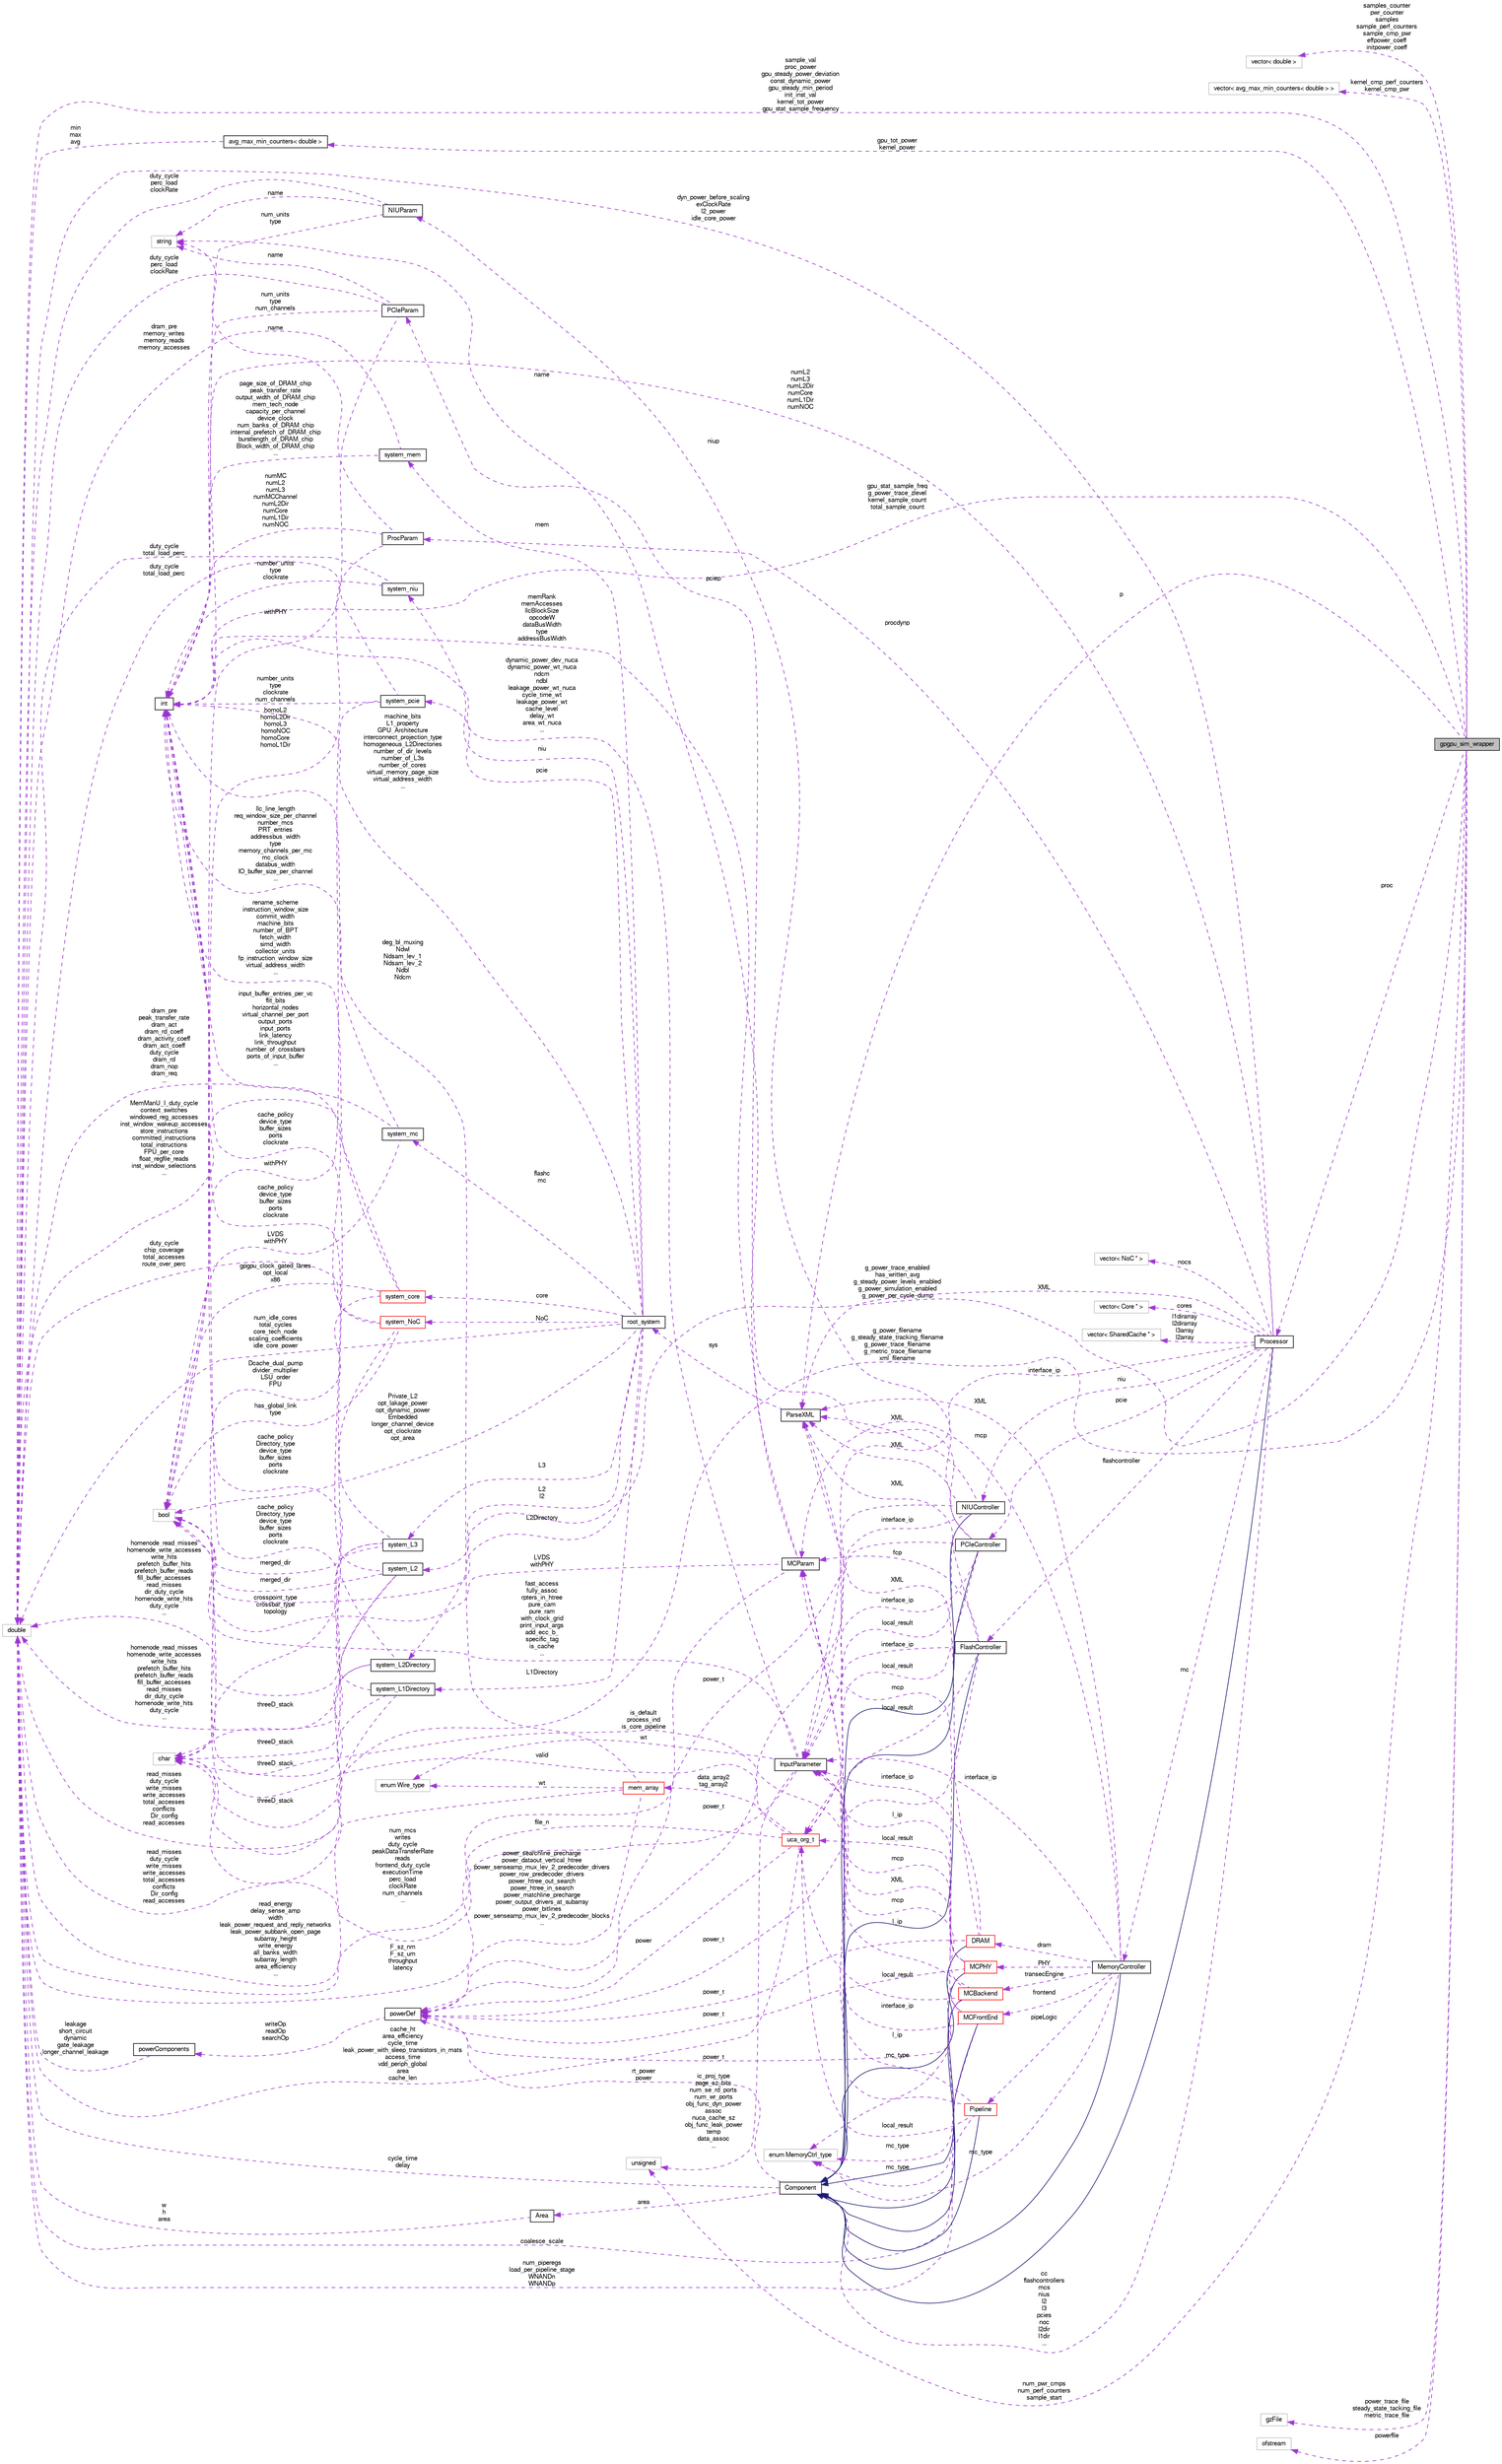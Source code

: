 digraph G
{
  bgcolor="transparent";
  edge [fontname="FreeSans",fontsize="10",labelfontname="FreeSans",labelfontsize="10"];
  node [fontname="FreeSans",fontsize="10",shape=record];
  rankdir=LR;
  Node1 [label="gpgpu_sim_wrapper",height=0.2,width=0.4,color="black", fillcolor="grey75", style="filled" fontcolor="black"];
  Node2 -> Node1 [dir=back,color="darkorchid3",fontsize="10",style="dashed",label="samples_counter\npwr_counter\nsamples\nsample_perf_counters\nsample_cmp_pwr\neffpower_coeff\ninitpower_coeff",fontname="FreeSans"];
  Node2 [label="vector\< double \>",height=0.2,width=0.4,color="grey75"];
  Node3 -> Node1 [dir=back,color="darkorchid3",fontsize="10",style="dashed",label="kernel_cmp_perf_counters\nkernel_cmp_pwr",fontname="FreeSans"];
  Node3 [label="vector\< avg_max_min_counters\< double \> \>",height=0.2,width=0.4,color="grey75"];
  Node4 -> Node1 [dir=back,color="darkorchid3",fontsize="10",style="dashed",label="sample_val\nproc_power\ngpu_steady_power_deviation\nconst_dynamic_power\ngpu_steady_min_period\ninit_inst_val\nkernel_tot_power\ngpu_stat_sample_frequency",fontname="FreeSans"];
  Node4 [label="double",height=0.2,width=0.4,color="grey75"];
  Node5 -> Node1 [dir=back,color="darkorchid3",fontsize="10",style="dashed",label="g_power_filename\ng_steady_state_tracking_filename\ng_power_trace_filename\ng_metric_trace_filename\nxml_filename",fontname="FreeSans"];
  Node5 [label="char",height=0.2,width=0.4,color="grey75"];
  Node6 -> Node1 [dir=back,color="darkorchid3",fontsize="10",style="dashed",label="gpu_tot_power\nkernel_power",fontname="FreeSans"];
  Node6 [label="avg_max_min_counters\< double \>",height=0.2,width=0.4,color="black",URL="$structavg__max__min__counters.html"];
  Node4 -> Node6 [dir=back,color="darkorchid3",fontsize="10",style="dashed",label="min\nmax\navg",fontname="FreeSans"];
  Node7 -> Node1 [dir=back,color="darkorchid3",fontsize="10",style="dashed",label="gpu_stat_sample_freq\ng_power_trace_zlevel\nkernel_sample_count\ntotal_sample_count",fontname="FreeSans"];
  Node7 [label="int",height=0.2,width=0.4,color="black",URL="$classint.html"];
  Node8 -> Node1 [dir=back,color="darkorchid3",fontsize="10",style="dashed",label="g_power_trace_enabled\nhas_written_avg\ng_steady_power_levels_enabled\ng_power_simulation_enabled\ng_power_per_cycle_dump",fontname="FreeSans"];
  Node8 [label="bool",height=0.2,width=0.4,color="grey75"];
  Node9 -> Node1 [dir=back,color="darkorchid3",fontsize="10",style="dashed",label="proc",fontname="FreeSans"];
  Node9 [label="Processor",height=0.2,width=0.4,color="black",URL="$classProcessor.html"];
  Node10 -> Node9 [dir=back,color="midnightblue",fontsize="10",style="solid",fontname="FreeSans"];
  Node10 [label="Component",height=0.2,width=0.4,color="black",URL="$classComponent.html"];
  Node4 -> Node10 [dir=back,color="darkorchid3",fontsize="10",style="dashed",label="cycle_time\ndelay",fontname="FreeSans"];
  Node11 -> Node10 [dir=back,color="darkorchid3",fontsize="10",style="dashed",label="rt_power\npower",fontname="FreeSans"];
  Node11 [label="powerDef",height=0.2,width=0.4,color="black",URL="$classpowerDef.html"];
  Node12 -> Node11 [dir=back,color="darkorchid3",fontsize="10",style="dashed",label="writeOp\nreadOp\nsearchOp",fontname="FreeSans"];
  Node12 [label="powerComponents",height=0.2,width=0.4,color="black",URL="$classpowerComponents.html"];
  Node4 -> Node12 [dir=back,color="darkorchid3",fontsize="10",style="dashed",label="leakage\nshort_circuit\ndynamic\ngate_leakage\nlonger_channel_leakage",fontname="FreeSans"];
  Node13 -> Node10 [dir=back,color="darkorchid3",fontsize="10",style="dashed",label="area",fontname="FreeSans"];
  Node13 [label="Area",height=0.2,width=0.4,color="black",URL="$classArea.html"];
  Node4 -> Node13 [dir=back,color="darkorchid3",fontsize="10",style="dashed",label="w\nh\narea",fontname="FreeSans"];
  Node14 -> Node9 [dir=back,color="darkorchid3",fontsize="10",style="dashed",label="flashcontroller",fontname="FreeSans"];
  Node14 [label="FlashController",height=0.2,width=0.4,color="black",URL="$classFlashController.html"];
  Node10 -> Node14 [dir=back,color="midnightblue",fontsize="10",style="solid",fontname="FreeSans"];
  Node15 -> Node14 [dir=back,color="darkorchid3",fontsize="10",style="dashed",label="local_result",fontname="FreeSans"];
  Node15 [label="uca_org_t",height=0.2,width=0.4,color="red",URL="$classuca__org__t.html"];
  Node4 -> Node15 [dir=back,color="darkorchid3",fontsize="10",style="dashed",label="cache_ht\narea_efficiency\ncycle_time\nleak_power_with_sleep_transistors_in_mats\naccess_time\nvdd_periph_global\narea\ncache_len",fontname="FreeSans"];
  Node5 -> Node15 [dir=back,color="darkorchid3",fontsize="10",style="dashed",label="file_n",fontname="FreeSans"];
  Node11 -> Node15 [dir=back,color="darkorchid3",fontsize="10",style="dashed",label="power",fontname="FreeSans"];
  Node16 -> Node15 [dir=back,color="darkorchid3",fontsize="10",style="dashed",label="data_array2\ntag_array2",fontname="FreeSans"];
  Node16 [label="mem_array",height=0.2,width=0.4,color="red",URL="$classmem__array.html"];
  Node4 -> Node16 [dir=back,color="darkorchid3",fontsize="10",style="dashed",label="read_energy\ndelay_sense_amp\nwidth\nleak_power_request_and_reply_networks\nleak_power_subbank_open_page\nsubarray_height\nwrite_energy\nall_banks_width\nsubarray_length\narea_efficiency\n...",fontname="FreeSans"];
  Node11 -> Node16 [dir=back,color="darkorchid3",fontsize="10",style="dashed",label="power_searchline_precharge\npower_dataout_vertical_htree\npower_senseamp_mux_lev_2_predecoder_drivers\npower_row_predecoder_drivers\npower_htree_out_search\npower_htree_in_search\npower_matchline_precharge\npower_output_drivers_at_subarray\npower_bitlines\npower_senseamp_mux_lev_2_predecoder_blocks\n...",fontname="FreeSans"];
  Node7 -> Node16 [dir=back,color="darkorchid3",fontsize="10",style="dashed",label="deg_bl_muxing\nNdwl\nNdsam_lev_1\nNdsam_lev_2\nNdbl\nNdcm",fontname="FreeSans"];
  Node17 -> Node16 [dir=back,color="darkorchid3",fontsize="10",style="dashed",label="wt",fontname="FreeSans"];
  Node17 [label="enum Wire_type",height=0.2,width=0.4,color="grey75"];
  Node8 -> Node15 [dir=back,color="darkorchid3",fontsize="10",style="dashed",label="valid",fontname="FreeSans"];
  Node11 -> Node14 [dir=back,color="darkorchid3",fontsize="10",style="dashed",label="power_t",fontname="FreeSans"];
  Node18 -> Node14 [dir=back,color="darkorchid3",fontsize="10",style="dashed",label="fcp",fontname="FreeSans"];
  Node18 [label="MCParam",height=0.2,width=0.4,color="black",URL="$classMCParam.html"];
  Node4 -> Node18 [dir=back,color="darkorchid3",fontsize="10",style="dashed",label="num_mcs\nwrites\nduty_cycle\npeakDataTransferRate\nreads\nfrontend_duty_cycle\nexecutionTime\nperc_load\nclockRate\nnum_channels\n...",fontname="FreeSans"];
  Node19 -> Node18 [dir=back,color="darkorchid3",fontsize="10",style="dashed",label="name",fontname="FreeSans"];
  Node19 [label="string",height=0.2,width=0.4,color="grey75"];
  Node7 -> Node18 [dir=back,color="darkorchid3",fontsize="10",style="dashed",label="memRank\nmemAccesses\nllcBlockSize\nopcodeW\ndataBusWidth\ntype\naddressBusWidth",fontname="FreeSans"];
  Node8 -> Node18 [dir=back,color="darkorchid3",fontsize="10",style="dashed",label="LVDS\nwithPHY",fontname="FreeSans"];
  Node20 -> Node14 [dir=back,color="darkorchid3",fontsize="10",style="dashed",label="interface_ip",fontname="FreeSans"];
  Node20 [label="InputParameter",height=0.2,width=0.4,color="black",URL="$classInputParameter.html"];
  Node4 -> Node20 [dir=back,color="darkorchid3",fontsize="10",style="dashed",label="F_sz_nm\nF_sz_um\nthroughput\nlatency",fontname="FreeSans"];
  Node7 -> Node20 [dir=back,color="darkorchid3",fontsize="10",style="dashed",label="dynamic_power_dev_nuca\ndynamic_power_wt_nuca\nndcm\nndbl\nleakage_power_wt_nuca\ncycle_time_wt\nleakage_power_wt\ncache_level\ndelay_wt\narea_wt_nuca\n...",fontname="FreeSans"];
  Node8 -> Node20 [dir=back,color="darkorchid3",fontsize="10",style="dashed",label="fast_access\nfully_assoc\nrpters_in_htree\npure_cam\npure_ram\nwith_clock_grid\nprint_input_args\nadd_ecc_b_\nspecific_tag\nis_cache\n...",fontname="FreeSans"];
  Node17 -> Node20 [dir=back,color="darkorchid3",fontsize="10",style="dashed",label="wt",fontname="FreeSans"];
  Node21 -> Node20 [dir=back,color="darkorchid3",fontsize="10",style="dashed",label="ic_proj_type\npage_sz_bits\nnum_se_rd_ports\nnum_wr_ports\nobj_func_dyn_power\nassoc\nnuca_cache_sz\nobj_func_leak_power\ntemp\ndata_assoc\n...",fontname="FreeSans"];
  Node21 [label="unsigned",height=0.2,width=0.4,color="grey75"];
  Node22 -> Node14 [dir=back,color="darkorchid3",fontsize="10",style="dashed",label="XML",fontname="FreeSans"];
  Node22 [label="ParseXML",height=0.2,width=0.4,color="black",URL="$classParseXML.html"];
  Node23 -> Node22 [dir=back,color="darkorchid3",fontsize="10",style="dashed",label="sys",fontname="FreeSans"];
  Node23 [label="root_system",height=0.2,width=0.4,color="black",URL="$structroot__system.html"];
  Node24 -> Node23 [dir=back,color="darkorchid3",fontsize="10",style="dashed",label="L2\nl2",fontname="FreeSans"];
  Node24 [label="system_L2",height=0.2,width=0.4,color="black",URL="$structsystem__L2.html"];
  Node4 -> Node24 [dir=back,color="darkorchid3",fontsize="10",style="dashed",label="homenode_read_misses\nhomenode_write_accesses\nwrite_hits\nprefetch_buffer_hits\nprefetch_buffer_reads\nfill_buffer_accesses\nread_misses\ndir_duty_cycle\nhomenode_write_hits\nduty_cycle\n...",fontname="FreeSans"];
  Node5 -> Node24 [dir=back,color="darkorchid3",fontsize="10",style="dashed",label="threeD_stack",fontname="FreeSans"];
  Node7 -> Node24 [dir=back,color="darkorchid3",fontsize="10",style="dashed",label="cache_policy\ndevice_type\nbuffer_sizes\nports\nclockrate",fontname="FreeSans"];
  Node8 -> Node24 [dir=back,color="darkorchid3",fontsize="10",style="dashed",label="merged_dir",fontname="FreeSans"];
  Node25 -> Node23 [dir=back,color="darkorchid3",fontsize="10",style="dashed",label="L3",fontname="FreeSans"];
  Node25 [label="system_L3",height=0.2,width=0.4,color="black",URL="$structsystem__L3.html"];
  Node4 -> Node25 [dir=back,color="darkorchid3",fontsize="10",style="dashed",label="homenode_read_misses\nhomenode_write_accesses\nwrite_hits\nprefetch_buffer_hits\nprefetch_buffer_reads\nfill_buffer_accesses\nread_misses\ndir_duty_cycle\nhomenode_write_hits\nduty_cycle\n...",fontname="FreeSans"];
  Node5 -> Node25 [dir=back,color="darkorchid3",fontsize="10",style="dashed",label="threeD_stack",fontname="FreeSans"];
  Node7 -> Node25 [dir=back,color="darkorchid3",fontsize="10",style="dashed",label="cache_policy\ndevice_type\nbuffer_sizes\nports\nclockrate",fontname="FreeSans"];
  Node8 -> Node25 [dir=back,color="darkorchid3",fontsize="10",style="dashed",label="merged_dir",fontname="FreeSans"];
  Node4 -> Node23 [dir=back,color="darkorchid3",fontsize="10",style="dashed",label="num_idle_cores\ntotal_cycles\ncore_tech_node\nscaling_coefficients\nidle_core_power",fontname="FreeSans"];
  Node26 -> Node23 [dir=back,color="darkorchid3",fontsize="10",style="dashed",label="L2Directory",fontname="FreeSans"];
  Node26 [label="system_L2Directory",height=0.2,width=0.4,color="black",URL="$structsystem__L2Directory.html"];
  Node4 -> Node26 [dir=back,color="darkorchid3",fontsize="10",style="dashed",label="read_misses\nduty_cycle\nwrite_misses\nwrite_accesses\ntotal_accesses\nconflicts\nDir_config\nread_accesses",fontname="FreeSans"];
  Node5 -> Node26 [dir=back,color="darkorchid3",fontsize="10",style="dashed",label="threeD_stack",fontname="FreeSans"];
  Node7 -> Node26 [dir=back,color="darkorchid3",fontsize="10",style="dashed",label="cache_policy\nDirectory_type\ndevice_type\nbuffer_sizes\nports\nclockrate",fontname="FreeSans"];
  Node27 -> Node23 [dir=back,color="darkorchid3",fontsize="10",style="dashed",label="flashc\nmc",fontname="FreeSans"];
  Node27 [label="system_mc",height=0.2,width=0.4,color="black",URL="$structsystem__mc.html"];
  Node4 -> Node27 [dir=back,color="darkorchid3",fontsize="10",style="dashed",label="dram_pre\npeak_transfer_rate\ndram_act\ndram_rd_coeff\ndram_activity_coeff\ndram_act_coeff\nduty_cycle\ndram_rd\ndram_nop\ndram_req\n...",fontname="FreeSans"];
  Node7 -> Node27 [dir=back,color="darkorchid3",fontsize="10",style="dashed",label="llc_line_length\nreq_window_size_per_channel\nnumber_mcs\nPRT_entries\naddressbus_width\ntype\nmemory_channels_per_mc\nmc_clock\ndatabus_width\nIO_buffer_size_per_channel\n...",fontname="FreeSans"];
  Node8 -> Node27 [dir=back,color="darkorchid3",fontsize="10",style="dashed",label="LVDS\nwithPHY",fontname="FreeSans"];
  Node28 -> Node23 [dir=back,color="darkorchid3",fontsize="10",style="dashed",label="mem",fontname="FreeSans"];
  Node28 [label="system_mem",height=0.2,width=0.4,color="black",URL="$structsystem__mem.html"];
  Node4 -> Node28 [dir=back,color="darkorchid3",fontsize="10",style="dashed",label="dram_pre\nmemory_writes\nmemory_reads\nmemory_accesses",fontname="FreeSans"];
  Node7 -> Node28 [dir=back,color="darkorchid3",fontsize="10",style="dashed",label="page_size_of_DRAM_chip\npeak_transfer_rate\noutput_width_of_DRAM_chip\nmem_tech_node\ncapacity_per_channel\ndevice_clock\nnum_banks_of_DRAM_chip\ninternal_prefetch_of_DRAM_chip\nburstlength_of_DRAM_chip\nBlock_width_of_DRAM_chip\n...",fontname="FreeSans"];
  Node29 -> Node23 [dir=back,color="darkorchid3",fontsize="10",style="dashed",label="L1Directory",fontname="FreeSans"];
  Node29 [label="system_L1Directory",height=0.2,width=0.4,color="black",URL="$structsystem__L1Directory.html"];
  Node4 -> Node29 [dir=back,color="darkorchid3",fontsize="10",style="dashed",label="read_misses\nduty_cycle\nwrite_misses\nwrite_accesses\ntotal_accesses\nconflicts\nDir_config\nread_accesses",fontname="FreeSans"];
  Node5 -> Node29 [dir=back,color="darkorchid3",fontsize="10",style="dashed",label="threeD_stack",fontname="FreeSans"];
  Node7 -> Node29 [dir=back,color="darkorchid3",fontsize="10",style="dashed",label="cache_policy\nDirectory_type\ndevice_type\nbuffer_sizes\nports\nclockrate",fontname="FreeSans"];
  Node30 -> Node23 [dir=back,color="darkorchid3",fontsize="10",style="dashed",label="niu",fontname="FreeSans"];
  Node30 [label="system_niu",height=0.2,width=0.4,color="black",URL="$structsystem__niu.html"];
  Node4 -> Node30 [dir=back,color="darkorchid3",fontsize="10",style="dashed",label="duty_cycle\ntotal_load_perc",fontname="FreeSans"];
  Node7 -> Node30 [dir=back,color="darkorchid3",fontsize="10",style="dashed",label="number_units\ntype\nclockrate",fontname="FreeSans"];
  Node31 -> Node23 [dir=back,color="darkorchid3",fontsize="10",style="dashed",label="core",fontname="FreeSans"];
  Node31 [label="system_core",height=0.2,width=0.4,color="red",URL="$structsystem__core.html"];
  Node4 -> Node31 [dir=back,color="darkorchid3",fontsize="10",style="dashed",label="MemManU_I_duty_cycle\ncontext_switches\nwindowed_reg_accesses\ninst_window_wakeup_accesses\nstore_instructions\ncommitted_instructions\ntotal_instructions\nFPU_per_core\nfloat_regfile_reads\ninst_window_selections\n...",fontname="FreeSans"];
  Node5 -> Node31 [dir=back,color="darkorchid3",fontsize="10",style="dashed",label="Dcache_dual_pump\ndivider_multiplier\nLSU_order\nFPU",fontname="FreeSans"];
  Node7 -> Node31 [dir=back,color="darkorchid3",fontsize="10",style="dashed",label="rename_scheme\ninstruction_window_size\ncommit_width\nmachine_bits\nnumber_of_BPT\nfetch_width\nsimd_width\ncollector_units\nfp_instruction_window_size\nvirtual_address_width\n...",fontname="FreeSans"];
  Node8 -> Node31 [dir=back,color="darkorchid3",fontsize="10",style="dashed",label="gpgpu_clock_gated_lanes\nopt_local\nx86",fontname="FreeSans"];
  Node7 -> Node23 [dir=back,color="darkorchid3",fontsize="10",style="dashed",label="machine_bits\nL1_property\nGPU_Architecture\ninterconnect_projection_type\nhomogeneous_L2Directories\nnumber_of_dir_levels\nnumber_of_L3s\nnumber_of_cores\nvirtual_memory_page_size\nvirtual_address_width\n...",fontname="FreeSans"];
  Node8 -> Node23 [dir=back,color="darkorchid3",fontsize="10",style="dashed",label="Private_L2\nopt_lakage_power\nopt_dynamic_power\nEmbedded\nlonger_channel_device\nopt_clockrate\nopt_area",fontname="FreeSans"];
  Node32 -> Node23 [dir=back,color="darkorchid3",fontsize="10",style="dashed",label="NoC",fontname="FreeSans"];
  Node32 [label="system_NoC",height=0.2,width=0.4,color="red",URL="$structsystem__NoC.html"];
  Node4 -> Node32 [dir=back,color="darkorchid3",fontsize="10",style="dashed",label="duty_cycle\nchip_coverage\ntotal_accesses\nroute_over_perc",fontname="FreeSans"];
  Node5 -> Node32 [dir=back,color="darkorchid3",fontsize="10",style="dashed",label="crosspoint_type\ncrossbar_type\ntopology",fontname="FreeSans"];
  Node7 -> Node32 [dir=back,color="darkorchid3",fontsize="10",style="dashed",label="input_buffer_entries_per_vc\nflit_bits\nhorizontal_nodes\nvirtual_channel_per_port\noutput_ports\ninput_ports\nlink_latency\nlink_throughput\nnumber_of_crossbars\nports_of_input_buffer\n...",fontname="FreeSans"];
  Node8 -> Node32 [dir=back,color="darkorchid3",fontsize="10",style="dashed",label="has_global_link\ntype",fontname="FreeSans"];
  Node33 -> Node23 [dir=back,color="darkorchid3",fontsize="10",style="dashed",label="pcie",fontname="FreeSans"];
  Node33 [label="system_pcie",height=0.2,width=0.4,color="black",URL="$structsystem__pcie.html"];
  Node4 -> Node33 [dir=back,color="darkorchid3",fontsize="10",style="dashed",label="duty_cycle\ntotal_load_perc",fontname="FreeSans"];
  Node7 -> Node33 [dir=back,color="darkorchid3",fontsize="10",style="dashed",label="number_units\ntype\nclockrate\nnum_channels",fontname="FreeSans"];
  Node8 -> Node33 [dir=back,color="darkorchid3",fontsize="10",style="dashed",label="withPHY",fontname="FreeSans"];
  Node34 -> Node9 [dir=back,color="darkorchid3",fontsize="10",style="dashed",label="pcie",fontname="FreeSans"];
  Node34 [label="PCIeController",height=0.2,width=0.4,color="black",URL="$classPCIeController.html"];
  Node10 -> Node34 [dir=back,color="midnightblue",fontsize="10",style="solid",fontname="FreeSans"];
  Node15 -> Node34 [dir=back,color="darkorchid3",fontsize="10",style="dashed",label="local_result",fontname="FreeSans"];
  Node11 -> Node34 [dir=back,color="darkorchid3",fontsize="10",style="dashed",label="power_t",fontname="FreeSans"];
  Node35 -> Node34 [dir=back,color="darkorchid3",fontsize="10",style="dashed",label="pciep",fontname="FreeSans"];
  Node35 [label="PCIeParam",height=0.2,width=0.4,color="black",URL="$classPCIeParam.html"];
  Node4 -> Node35 [dir=back,color="darkorchid3",fontsize="10",style="dashed",label="duty_cycle\nperc_load\nclockRate",fontname="FreeSans"];
  Node19 -> Node35 [dir=back,color="darkorchid3",fontsize="10",style="dashed",label="name",fontname="FreeSans"];
  Node7 -> Node35 [dir=back,color="darkorchid3",fontsize="10",style="dashed",label="num_units\ntype\nnum_channels",fontname="FreeSans"];
  Node8 -> Node35 [dir=back,color="darkorchid3",fontsize="10",style="dashed",label="withPHY",fontname="FreeSans"];
  Node20 -> Node34 [dir=back,color="darkorchid3",fontsize="10",style="dashed",label="interface_ip",fontname="FreeSans"];
  Node22 -> Node34 [dir=back,color="darkorchid3",fontsize="10",style="dashed",label="XML",fontname="FreeSans"];
  Node36 -> Node9 [dir=back,color="darkorchid3",fontsize="10",style="dashed",label="niu",fontname="FreeSans"];
  Node36 [label="NIUController",height=0.2,width=0.4,color="black",URL="$classNIUController.html"];
  Node10 -> Node36 [dir=back,color="midnightblue",fontsize="10",style="solid",fontname="FreeSans"];
  Node15 -> Node36 [dir=back,color="darkorchid3",fontsize="10",style="dashed",label="local_result",fontname="FreeSans"];
  Node11 -> Node36 [dir=back,color="darkorchid3",fontsize="10",style="dashed",label="power_t",fontname="FreeSans"];
  Node37 -> Node36 [dir=back,color="darkorchid3",fontsize="10",style="dashed",label="niup",fontname="FreeSans"];
  Node37 [label="NIUParam",height=0.2,width=0.4,color="black",URL="$classNIUParam.html"];
  Node4 -> Node37 [dir=back,color="darkorchid3",fontsize="10",style="dashed",label="duty_cycle\nperc_load\nclockRate",fontname="FreeSans"];
  Node19 -> Node37 [dir=back,color="darkorchid3",fontsize="10",style="dashed",label="name",fontname="FreeSans"];
  Node7 -> Node37 [dir=back,color="darkorchid3",fontsize="10",style="dashed",label="num_units\ntype",fontname="FreeSans"];
  Node20 -> Node36 [dir=back,color="darkorchid3",fontsize="10",style="dashed",label="interface_ip",fontname="FreeSans"];
  Node22 -> Node36 [dir=back,color="darkorchid3",fontsize="10",style="dashed",label="XML",fontname="FreeSans"];
  Node4 -> Node9 [dir=back,color="darkorchid3",fontsize="10",style="dashed",label="dyn_power_before_scaling\nexClockRate\nl2_power\nidle_core_power",fontname="FreeSans"];
  Node38 -> Node9 [dir=back,color="darkorchid3",fontsize="10",style="dashed",label="nocs",fontname="FreeSans"];
  Node38 [label="vector\< NoC * \>",height=0.2,width=0.4,color="grey75"];
  Node39 -> Node9 [dir=back,color="darkorchid3",fontsize="10",style="dashed",label="procdynp",fontname="FreeSans"];
  Node39 [label="ProcParam",height=0.2,width=0.4,color="black",URL="$classProcParam.html"];
  Node19 -> Node39 [dir=back,color="darkorchid3",fontsize="10",style="dashed",label="name",fontname="FreeSans"];
  Node7 -> Node39 [dir=back,color="darkorchid3",fontsize="10",style="dashed",label="numMC\nnumL2\nnumL3\nnumMCChannel\nnumL2Dir\nnumCore\nnumL1Dir\nnumNOC",fontname="FreeSans"];
  Node8 -> Node39 [dir=back,color="darkorchid3",fontsize="10",style="dashed",label="homoL2\nhomoL2Dir\nhomoL3\nhomoNOC\nhomoCore\nhomoL1Dir",fontname="FreeSans"];
  Node10 -> Node9 [dir=back,color="darkorchid3",fontsize="10",style="dashed",label="cc\nflashcontrollers\nmcs\nnius\nl2\nl3\npcies\nnoc\nl2dir\nl1dir\n...",fontname="FreeSans"];
  Node7 -> Node9 [dir=back,color="darkorchid3",fontsize="10",style="dashed",label="numL2\nnumL3\nnumL2Dir\nnumCore\nnumL1Dir\nnumNOC",fontname="FreeSans"];
  Node20 -> Node9 [dir=back,color="darkorchid3",fontsize="10",style="dashed",label="interface_ip",fontname="FreeSans"];
  Node40 -> Node9 [dir=back,color="darkorchid3",fontsize="10",style="dashed",label="mc",fontname="FreeSans"];
  Node40 [label="MemoryController",height=0.2,width=0.4,color="black",URL="$classMemoryController.html"];
  Node10 -> Node40 [dir=back,color="midnightblue",fontsize="10",style="solid",fontname="FreeSans"];
  Node41 -> Node40 [dir=back,color="darkorchid3",fontsize="10",style="dashed",label="pipeLogic",fontname="FreeSans"];
  Node41 [label="Pipeline",height=0.2,width=0.4,color="red",URL="$classPipeline.html"];
  Node10 -> Node41 [dir=back,color="midnightblue",fontsize="10",style="solid",fontname="FreeSans"];
  Node4 -> Node41 [dir=back,color="darkorchid3",fontsize="10",style="dashed",label="num_piperegs\nload_per_pipeline_stage\nWNANDn\nWNANDp",fontname="FreeSans"];
  Node15 -> Node41 [dir=back,color="darkorchid3",fontsize="10",style="dashed",label="local_result",fontname="FreeSans"];
  Node8 -> Node41 [dir=back,color="darkorchid3",fontsize="10",style="dashed",label="is_default\nprocess_ind\nis_core_pipeline",fontname="FreeSans"];
  Node20 -> Node41 [dir=back,color="darkorchid3",fontsize="10",style="dashed",label="l_ip",fontname="FreeSans"];
  Node42 -> Node40 [dir=back,color="darkorchid3",fontsize="10",style="dashed",label="mc_type",fontname="FreeSans"];
  Node42 [label="enum MemoryCtrl_type",height=0.2,width=0.4,color="grey75"];
  Node43 -> Node40 [dir=back,color="darkorchid3",fontsize="10",style="dashed",label="transecEngine",fontname="FreeSans"];
  Node43 [label="MCBackend",height=0.2,width=0.4,color="red",URL="$classMCBackend.html"];
  Node10 -> Node43 [dir=back,color="midnightblue",fontsize="10",style="solid",fontname="FreeSans"];
  Node42 -> Node43 [dir=back,color="darkorchid3",fontsize="10",style="dashed",label="mc_type",fontname="FreeSans"];
  Node11 -> Node43 [dir=back,color="darkorchid3",fontsize="10",style="dashed",label="power_t",fontname="FreeSans"];
  Node15 -> Node43 [dir=back,color="darkorchid3",fontsize="10",style="dashed",label="local_result",fontname="FreeSans"];
  Node18 -> Node43 [dir=back,color="darkorchid3",fontsize="10",style="dashed",label="mcp",fontname="FreeSans"];
  Node20 -> Node43 [dir=back,color="darkorchid3",fontsize="10",style="dashed",label="l_ip",fontname="FreeSans"];
  Node44 -> Node40 [dir=back,color="darkorchid3",fontsize="10",style="dashed",label="frontend",fontname="FreeSans"];
  Node44 [label="MCFrontEnd",height=0.2,width=0.4,color="red",URL="$classMCFrontEnd.html"];
  Node10 -> Node44 [dir=back,color="midnightblue",fontsize="10",style="solid",fontname="FreeSans"];
  Node42 -> Node44 [dir=back,color="darkorchid3",fontsize="10",style="dashed",label="mc_type",fontname="FreeSans"];
  Node4 -> Node44 [dir=back,color="darkorchid3",fontsize="10",style="dashed",label="coalesce_scale",fontname="FreeSans"];
  Node18 -> Node44 [dir=back,color="darkorchid3",fontsize="10",style="dashed",label="mcp",fontname="FreeSans"];
  Node20 -> Node44 [dir=back,color="darkorchid3",fontsize="10",style="dashed",label="interface_ip",fontname="FreeSans"];
  Node22 -> Node44 [dir=back,color="darkorchid3",fontsize="10",style="dashed",label="XML",fontname="FreeSans"];
  Node45 -> Node40 [dir=back,color="darkorchid3",fontsize="10",style="dashed",label="PHY",fontname="FreeSans"];
  Node45 [label="MCPHY",height=0.2,width=0.4,color="red",URL="$classMCPHY.html"];
  Node10 -> Node45 [dir=back,color="midnightblue",fontsize="10",style="solid",fontname="FreeSans"];
  Node42 -> Node45 [dir=back,color="darkorchid3",fontsize="10",style="dashed",label="mc_type",fontname="FreeSans"];
  Node11 -> Node45 [dir=back,color="darkorchid3",fontsize="10",style="dashed",label="power_t",fontname="FreeSans"];
  Node15 -> Node45 [dir=back,color="darkorchid3",fontsize="10",style="dashed",label="local_result",fontname="FreeSans"];
  Node18 -> Node45 [dir=back,color="darkorchid3",fontsize="10",style="dashed",label="mcp",fontname="FreeSans"];
  Node20 -> Node45 [dir=back,color="darkorchid3",fontsize="10",style="dashed",label="l_ip",fontname="FreeSans"];
  Node46 -> Node40 [dir=back,color="darkorchid3",fontsize="10",style="dashed",label="dram",fontname="FreeSans"];
  Node46 [label="DRAM",height=0.2,width=0.4,color="red",URL="$classDRAM.html"];
  Node10 -> Node46 [dir=back,color="midnightblue",fontsize="10",style="solid",fontname="FreeSans"];
  Node11 -> Node46 [dir=back,color="darkorchid3",fontsize="10",style="dashed",label="power_t",fontname="FreeSans"];
  Node20 -> Node46 [dir=back,color="darkorchid3",fontsize="10",style="dashed",label="interface_ip",fontname="FreeSans"];
  Node22 -> Node46 [dir=back,color="darkorchid3",fontsize="10",style="dashed",label="XML",fontname="FreeSans"];
  Node18 -> Node40 [dir=back,color="darkorchid3",fontsize="10",style="dashed",label="mcp",fontname="FreeSans"];
  Node20 -> Node40 [dir=back,color="darkorchid3",fontsize="10",style="dashed",label="interface_ip",fontname="FreeSans"];
  Node22 -> Node40 [dir=back,color="darkorchid3",fontsize="10",style="dashed",label="XML",fontname="FreeSans"];
  Node22 -> Node9 [dir=back,color="darkorchid3",fontsize="10",style="dashed",label="XML",fontname="FreeSans"];
  Node47 -> Node9 [dir=back,color="darkorchid3",fontsize="10",style="dashed",label="cores",fontname="FreeSans"];
  Node47 [label="vector\< Core * \>",height=0.2,width=0.4,color="grey75"];
  Node48 -> Node9 [dir=back,color="darkorchid3",fontsize="10",style="dashed",label="l1dirarray\nl2dirarray\nl3array\nl2array",fontname="FreeSans"];
  Node48 [label="vector\< SharedCache * \>",height=0.2,width=0.4,color="grey75"];
  Node49 -> Node1 [dir=back,color="darkorchid3",fontsize="10",style="dashed",label="power_trace_file\nsteady_state_tacking_file\nmetric_trace_file",fontname="FreeSans"];
  Node49 [label="gzFile",height=0.2,width=0.4,color="grey75"];
  Node22 -> Node1 [dir=back,color="darkorchid3",fontsize="10",style="dashed",label="p",fontname="FreeSans"];
  Node50 -> Node1 [dir=back,color="darkorchid3",fontsize="10",style="dashed",label="powerfile",fontname="FreeSans"];
  Node50 [label="ofstream",height=0.2,width=0.4,color="grey75"];
  Node21 -> Node1 [dir=back,color="darkorchid3",fontsize="10",style="dashed",label="num_pwr_cmps\nnum_perf_counters\nsample_start",fontname="FreeSans"];
}
